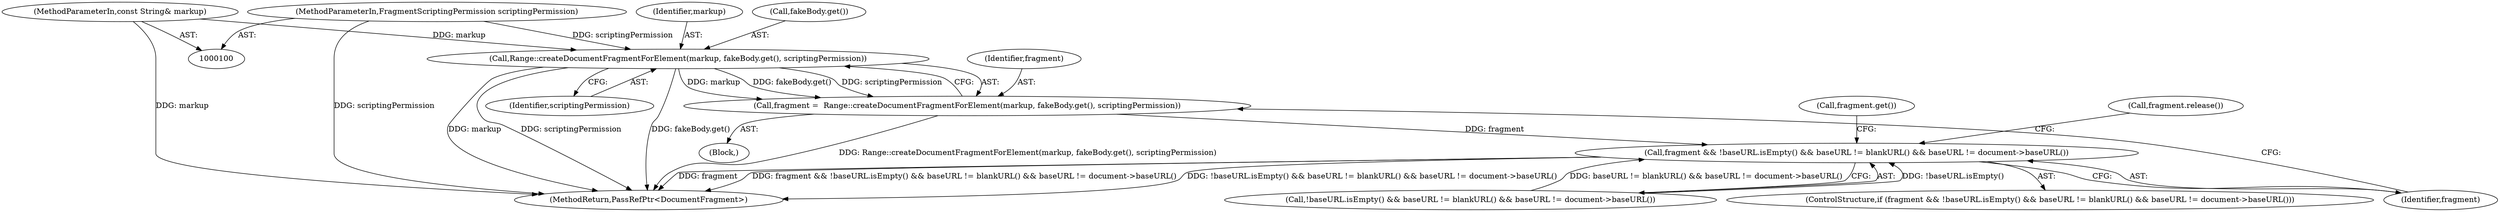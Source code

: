 digraph "0_Chrome_73edae623529f04c668268de49d00324b96166a2_3@API" {
"1000114" [label="(Call,Range::createDocumentFragmentForElement(markup, fakeBody.get(), scriptingPermission))"];
"1000102" [label="(MethodParameterIn,const String& markup)"];
"1000104" [label="(MethodParameterIn,FragmentScriptingPermission scriptingPermission)"];
"1000112" [label="(Call,fragment =  Range::createDocumentFragmentForElement(markup, fakeBody.get(), scriptingPermission))"];
"1000119" [label="(Call,fragment && !baseURL.isEmpty() && baseURL != blankURL() && baseURL != document->baseURL())"];
"1000136" [label="(MethodReturn,PassRefPtr<DocumentFragment>)"];
"1000116" [label="(Call,fakeBody.get())"];
"1000120" [label="(Identifier,fragment)"];
"1000115" [label="(Identifier,markup)"];
"1000112" [label="(Call,fragment =  Range::createDocumentFragmentForElement(markup, fakeBody.get(), scriptingPermission))"];
"1000119" [label="(Call,fragment && !baseURL.isEmpty() && baseURL != blankURL() && baseURL != document->baseURL())"];
"1000117" [label="(Identifier,scriptingPermission)"];
"1000102" [label="(MethodParameterIn,const String& markup)"];
"1000113" [label="(Identifier,fragment)"];
"1000118" [label="(ControlStructure,if (fragment && !baseURL.isEmpty() && baseURL != blankURL() && baseURL != document->baseURL()))"];
"1000104" [label="(MethodParameterIn,FragmentScriptingPermission scriptingPermission)"];
"1000132" [label="(Call,fragment.get())"];
"1000135" [label="(Call,fragment.release())"];
"1000105" [label="(Block,)"];
"1000121" [label="(Call,!baseURL.isEmpty() && baseURL != blankURL() && baseURL != document->baseURL())"];
"1000114" [label="(Call,Range::createDocumentFragmentForElement(markup, fakeBody.get(), scriptingPermission))"];
"1000114" -> "1000112"  [label="AST: "];
"1000114" -> "1000117"  [label="CFG: "];
"1000115" -> "1000114"  [label="AST: "];
"1000116" -> "1000114"  [label="AST: "];
"1000117" -> "1000114"  [label="AST: "];
"1000112" -> "1000114"  [label="CFG: "];
"1000114" -> "1000136"  [label="DDG: scriptingPermission"];
"1000114" -> "1000136"  [label="DDG: fakeBody.get()"];
"1000114" -> "1000136"  [label="DDG: markup"];
"1000114" -> "1000112"  [label="DDG: markup"];
"1000114" -> "1000112"  [label="DDG: fakeBody.get()"];
"1000114" -> "1000112"  [label="DDG: scriptingPermission"];
"1000102" -> "1000114"  [label="DDG: markup"];
"1000104" -> "1000114"  [label="DDG: scriptingPermission"];
"1000102" -> "1000100"  [label="AST: "];
"1000102" -> "1000136"  [label="DDG: markup"];
"1000104" -> "1000100"  [label="AST: "];
"1000104" -> "1000136"  [label="DDG: scriptingPermission"];
"1000112" -> "1000105"  [label="AST: "];
"1000113" -> "1000112"  [label="AST: "];
"1000120" -> "1000112"  [label="CFG: "];
"1000112" -> "1000136"  [label="DDG: Range::createDocumentFragmentForElement(markup, fakeBody.get(), scriptingPermission)"];
"1000112" -> "1000119"  [label="DDG: fragment"];
"1000119" -> "1000118"  [label="AST: "];
"1000119" -> "1000120"  [label="CFG: "];
"1000119" -> "1000121"  [label="CFG: "];
"1000120" -> "1000119"  [label="AST: "];
"1000121" -> "1000119"  [label="AST: "];
"1000132" -> "1000119"  [label="CFG: "];
"1000135" -> "1000119"  [label="CFG: "];
"1000119" -> "1000136"  [label="DDG: fragment && !baseURL.isEmpty() && baseURL != blankURL() && baseURL != document->baseURL()"];
"1000119" -> "1000136"  [label="DDG: !baseURL.isEmpty() && baseURL != blankURL() && baseURL != document->baseURL()"];
"1000119" -> "1000136"  [label="DDG: fragment"];
"1000121" -> "1000119"  [label="DDG: !baseURL.isEmpty()"];
"1000121" -> "1000119"  [label="DDG: baseURL != blankURL() && baseURL != document->baseURL()"];
}
